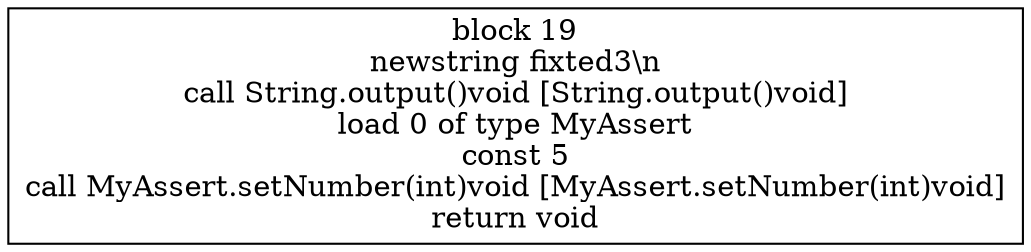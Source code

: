 digraph "MyAssert.FIXTURE3(MyAssert)void" {
size = "11,7.5";
codeblock_19 [ shape = box, label = "block 19\nnewstring fixted3\\n\ncall String.output()void [String.output()void]\nload 0 of type MyAssert\nconst 5\ncall MyAssert.setNumber(int)void [MyAssert.setNumber(int)void]\nreturn void"];
}